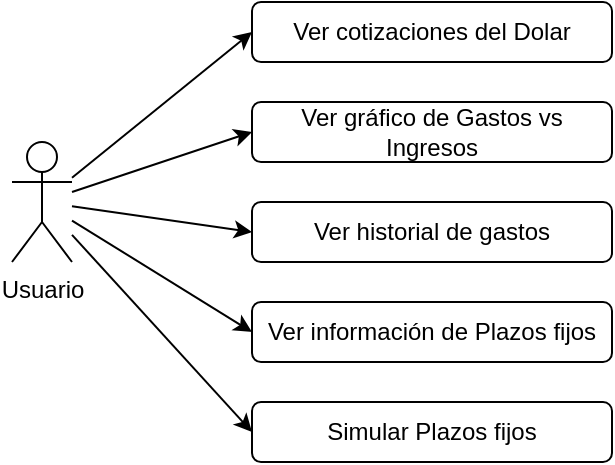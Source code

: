 <mxfile version="20.3.0" type="google"><diagram id="kgpKYQtTHZ0yAKxKKP6v" name="Page-1"><mxGraphModel grid="1" page="1" gridSize="10" guides="1" tooltips="1" connect="1" arrows="1" fold="1" pageScale="1" pageWidth="850" pageHeight="1100" math="0" shadow="0"><root><mxCell id="0"/><mxCell id="1" parent="0"/><mxCell id="tOoFpa7qbK4syM6tETZj-1" value="&lt;div&gt;Usuario&lt;/div&gt;" style="shape=umlActor;verticalLabelPosition=bottom;verticalAlign=top;html=1;outlineConnect=0;" vertex="1" parent="1"><mxGeometry x="480" y="150" width="30" height="60" as="geometry"/></mxCell><mxCell id="tOoFpa7qbK4syM6tETZj-3" value="Ver gráfico de Gastos vs Ingresos" style="rounded=1;whiteSpace=wrap;html=1;" vertex="1" parent="1"><mxGeometry x="600" y="130" width="180" height="30" as="geometry"/></mxCell><mxCell id="tOoFpa7qbK4syM6tETZj-4" value="Ver cotizaciones del Dolar" style="rounded=1;whiteSpace=wrap;html=1;" vertex="1" parent="1"><mxGeometry x="600" y="80" width="180" height="30" as="geometry"/></mxCell><mxCell id="tOoFpa7qbK4syM6tETZj-5" value="Ver información de Plazos fijos" style="rounded=1;whiteSpace=wrap;html=1;" vertex="1" parent="1"><mxGeometry x="600" y="230" width="180" height="30" as="geometry"/></mxCell><mxCell id="Pon3KGsPnhuvvZKuhyhu-1" value="Simular Plazos fijos" style="rounded=1;whiteSpace=wrap;html=1;" vertex="1" parent="1"><mxGeometry x="600" y="280" width="180" height="30" as="geometry"/></mxCell><mxCell id="Pon3KGsPnhuvvZKuhyhu-2" value="Ver historial de gastos" style="rounded=1;whiteSpace=wrap;html=1;" vertex="1" parent="1"><mxGeometry x="600" y="180" width="180" height="30" as="geometry"/></mxCell><mxCell id="Pon3KGsPnhuvvZKuhyhu-3" value="" style="endArrow=classic;html=1;rounded=0;entryX=0;entryY=0.5;entryDx=0;entryDy=0;" edge="1" parent="1" source="tOoFpa7qbK4syM6tETZj-1" target="tOoFpa7qbK4syM6tETZj-4"><mxGeometry width="50" height="50" relative="1" as="geometry"><mxPoint x="730" y="260" as="sourcePoint"/><mxPoint x="780" y="210" as="targetPoint"/></mxGeometry></mxCell><mxCell id="Pon3KGsPnhuvvZKuhyhu-4" value="" style="endArrow=classic;html=1;rounded=0;entryX=0;entryY=0.5;entryDx=0;entryDy=0;" edge="1" parent="1" source="tOoFpa7qbK4syM6tETZj-1" target="tOoFpa7qbK4syM6tETZj-3"><mxGeometry width="50" height="50" relative="1" as="geometry"><mxPoint x="730" y="260" as="sourcePoint"/><mxPoint x="780" y="210" as="targetPoint"/></mxGeometry></mxCell><mxCell id="Pon3KGsPnhuvvZKuhyhu-5" value="" style="endArrow=classic;html=1;rounded=0;entryX=0;entryY=0.5;entryDx=0;entryDy=0;" edge="1" parent="1" source="tOoFpa7qbK4syM6tETZj-1" target="Pon3KGsPnhuvvZKuhyhu-2"><mxGeometry width="50" height="50" relative="1" as="geometry"><mxPoint x="730" y="260" as="sourcePoint"/><mxPoint x="780" y="210" as="targetPoint"/></mxGeometry></mxCell><mxCell id="Pon3KGsPnhuvvZKuhyhu-6" value="" style="endArrow=classic;html=1;rounded=0;entryX=0;entryY=0.5;entryDx=0;entryDy=0;" edge="1" parent="1" source="tOoFpa7qbK4syM6tETZj-1" target="tOoFpa7qbK4syM6tETZj-5"><mxGeometry width="50" height="50" relative="1" as="geometry"><mxPoint x="730" y="260" as="sourcePoint"/><mxPoint x="780" y="210" as="targetPoint"/></mxGeometry></mxCell><mxCell id="Pon3KGsPnhuvvZKuhyhu-7" value="" style="endArrow=classic;html=1;rounded=0;entryX=0;entryY=0.5;entryDx=0;entryDy=0;" edge="1" parent="1" source="tOoFpa7qbK4syM6tETZj-1" target="Pon3KGsPnhuvvZKuhyhu-1"><mxGeometry width="50" height="50" relative="1" as="geometry"><mxPoint x="730" y="260" as="sourcePoint"/><mxPoint x="780" y="210" as="targetPoint"/></mxGeometry></mxCell></root></mxGraphModel></diagram></mxfile>